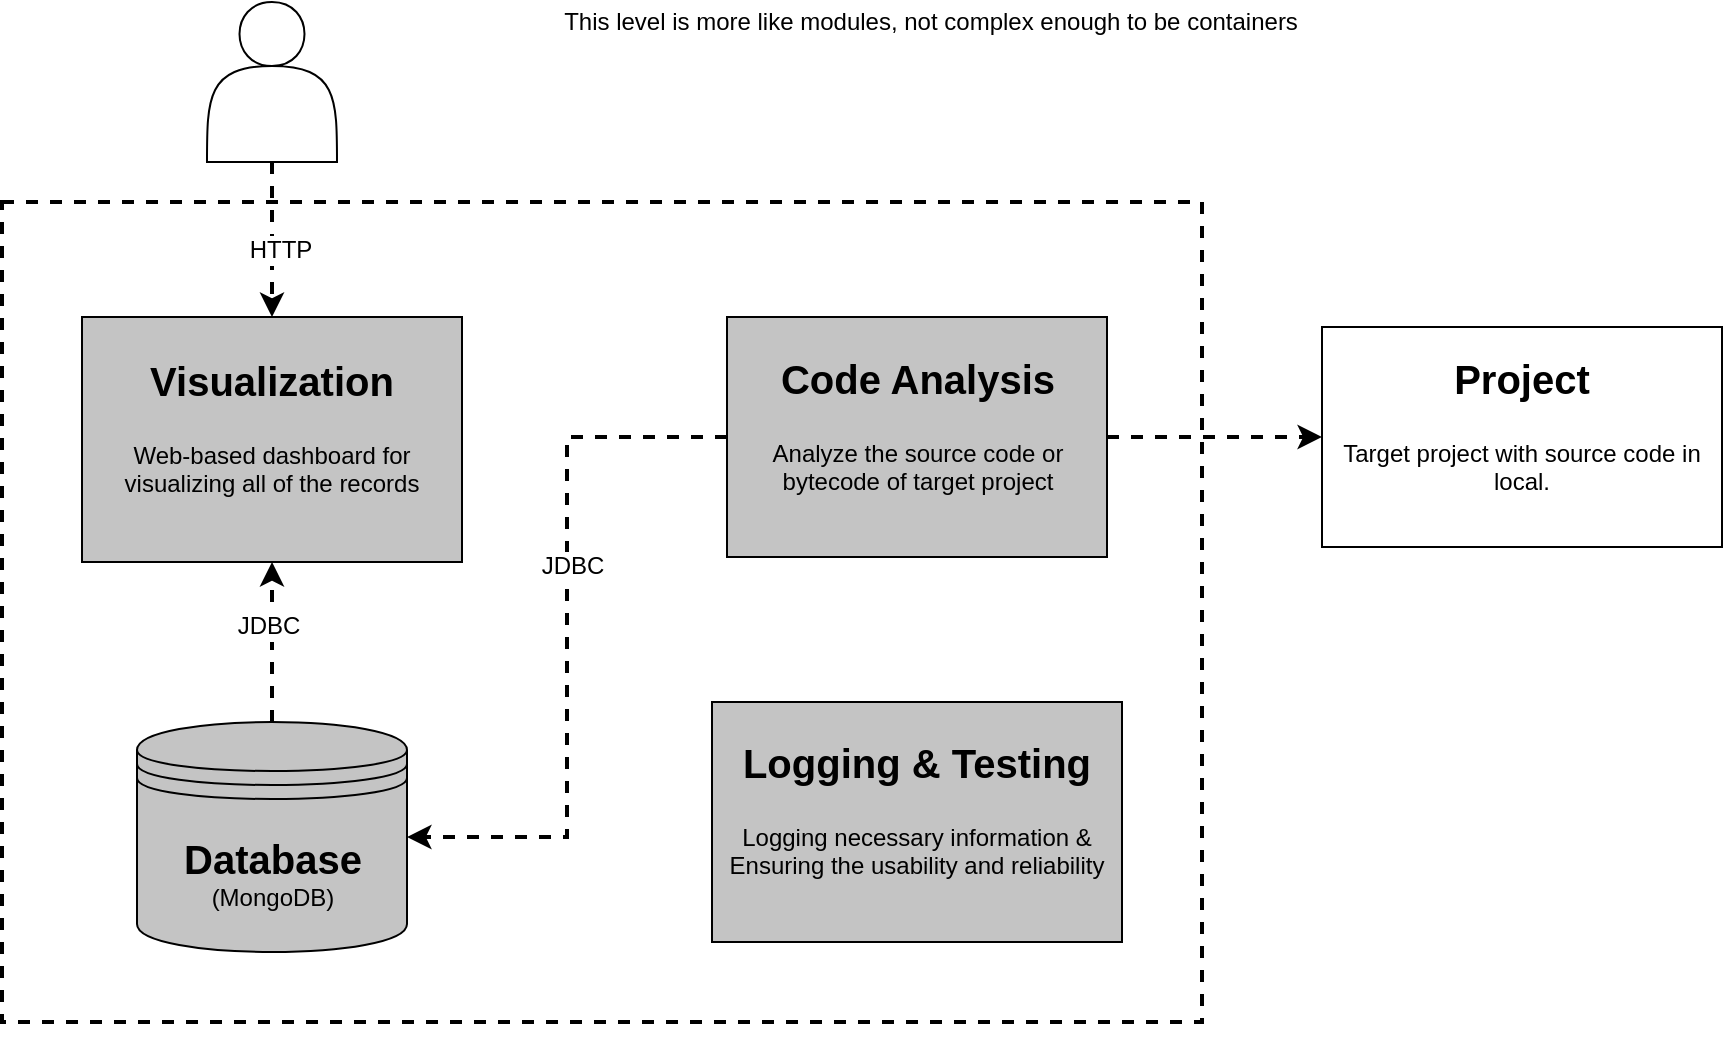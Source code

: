 <mxfile version="13.0.2" type="github">
  <diagram id="dNWjIwWV6qVoutDSILdy" name="Page-1">
    <mxGraphModel dx="1173" dy="843" grid="1" gridSize="10" guides="1" tooltips="1" connect="1" arrows="1" fold="1" page="1" pageScale="1" pageWidth="827" pageHeight="1169" math="0" shadow="0">
      <root>
        <mxCell id="0" />
        <mxCell id="1" parent="0" />
        <mxCell id="BRAPg4JaBt1k5gkRH2IH-35" value="" style="rounded=0;whiteSpace=wrap;html=1;fillColor=none;strokeColor=#000000;strokeWidth=2;shadow=0;fontSize=12;fontColor=#000000;align=center;dashed=1;" vertex="1" parent="1">
          <mxGeometry x="140" y="130" width="600" height="410" as="geometry" />
        </mxCell>
        <mxCell id="BRAPg4JaBt1k5gkRH2IH-32" style="rounded=0;orthogonalLoop=1;jettySize=auto;html=1;exitX=0.5;exitY=1;exitDx=0;exitDy=0;entryX=0.5;entryY=0;entryDx=0;entryDy=0;fontSize=12;fontColor=#000000;dashed=1;strokeWidth=2;" edge="1" parent="1" source="BRAPg4JaBt1k5gkRH2IH-5" target="BRAPg4JaBt1k5gkRH2IH-17">
          <mxGeometry relative="1" as="geometry" />
        </mxCell>
        <mxCell id="BRAPg4JaBt1k5gkRH2IH-38" value="HTTP" style="edgeLabel;html=1;align=center;verticalAlign=middle;resizable=0;points=[];fontSize=12;fontColor=#000000;" vertex="1" connectable="0" parent="BRAPg4JaBt1k5gkRH2IH-32">
          <mxGeometry x="0.14" y="4" relative="1" as="geometry">
            <mxPoint as="offset" />
          </mxGeometry>
        </mxCell>
        <mxCell id="BRAPg4JaBt1k5gkRH2IH-5" value="" style="shape=actor;whiteSpace=wrap;html=1;strokeColor=#000000;" vertex="1" parent="1">
          <mxGeometry x="242.5" y="30" width="65" height="80" as="geometry" />
        </mxCell>
        <mxCell id="BRAPg4JaBt1k5gkRH2IH-27" style="edgeStyle=orthogonalEdgeStyle;rounded=0;orthogonalLoop=1;jettySize=auto;html=1;exitX=1;exitY=0.5;exitDx=0;exitDy=0;entryX=0;entryY=0.5;entryDx=0;entryDy=0;fontSize=12;fontColor=#000000;strokeWidth=2;dashed=1;" edge="1" parent="1" source="BRAPg4JaBt1k5gkRH2IH-13" target="BRAPg4JaBt1k5gkRH2IH-20">
          <mxGeometry relative="1" as="geometry" />
        </mxCell>
        <mxCell id="BRAPg4JaBt1k5gkRH2IH-45" style="edgeStyle=orthogonalEdgeStyle;rounded=0;orthogonalLoop=1;jettySize=auto;html=1;exitX=0;exitY=0.5;exitDx=0;exitDy=0;entryX=1;entryY=0.5;entryDx=0;entryDy=0;shadow=0;dashed=1;strokeWidth=2;fontSize=12;fontColor=#000000;" edge="1" parent="1" source="BRAPg4JaBt1k5gkRH2IH-13" target="BRAPg4JaBt1k5gkRH2IH-25">
          <mxGeometry relative="1" as="geometry" />
        </mxCell>
        <mxCell id="BRAPg4JaBt1k5gkRH2IH-47" value="JDBC" style="edgeLabel;html=1;align=center;verticalAlign=middle;resizable=0;points=[];fontSize=12;fontColor=#000000;" vertex="1" connectable="0" parent="BRAPg4JaBt1k5gkRH2IH-45">
          <mxGeometry x="-0.201" y="2" relative="1" as="geometry">
            <mxPoint as="offset" />
          </mxGeometry>
        </mxCell>
        <mxCell id="BRAPg4JaBt1k5gkRH2IH-13" value="&lt;h1&gt;&lt;font style=&quot;font-size: 20px&quot;&gt;Code Analysis&lt;/font&gt;&lt;/h1&gt;&lt;p&gt;Analyze the source code or bytecode of target project&lt;/p&gt;" style="text;html=1;strokeColor=#000000;fillColor=#C4C4C4;spacing=5;spacingTop=-20;whiteSpace=wrap;overflow=hidden;rounded=0;verticalAlign=middle;horizontal=1;align=center;labelPosition=center;verticalLabelPosition=middle;shadow=0;" vertex="1" parent="1">
          <mxGeometry x="502.5" y="187.5" width="190" height="120" as="geometry" />
        </mxCell>
        <mxCell id="BRAPg4JaBt1k5gkRH2IH-17" value="&lt;h1&gt;&lt;font style=&quot;font-size: 20px&quot;&gt;Visualization&lt;br&gt;&lt;/font&gt;&lt;/h1&gt;&lt;p&gt;Web-based dashboard for visualizing all of the records&lt;/p&gt;" style="text;html=1;strokeColor=#000000;fillColor=#C4C4C4;spacing=5;spacingTop=-20;whiteSpace=wrap;overflow=hidden;rounded=0;verticalAlign=middle;horizontal=1;align=center;labelPosition=center;verticalLabelPosition=middle;shadow=0;" vertex="1" parent="1">
          <mxGeometry x="180" y="187.5" width="190" height="122.5" as="geometry" />
        </mxCell>
        <mxCell id="BRAPg4JaBt1k5gkRH2IH-19" value="&lt;h1&gt;&lt;font style=&quot;font-size: 20px&quot;&gt;Logging &amp;amp; Testing&lt;/font&gt;&lt;/h1&gt;&lt;p&gt;Logging necessary information &amp;amp; Ensuring the usability and reliability&lt;/p&gt;" style="text;html=1;strokeColor=#000000;fillColor=#C4C4C4;spacing=5;spacingTop=-20;whiteSpace=wrap;overflow=hidden;rounded=0;verticalAlign=middle;horizontal=1;align=center;labelPosition=center;verticalLabelPosition=middle;shadow=0;" vertex="1" parent="1">
          <mxGeometry x="495" y="380" width="205" height="120" as="geometry" />
        </mxCell>
        <mxCell id="BRAPg4JaBt1k5gkRH2IH-20" value="&lt;h1&gt;&lt;font style=&quot;font-size: 20px&quot;&gt;Project&lt;/font&gt;&lt;/h1&gt;&lt;p&gt;Target project with source code in local.&lt;/p&gt;" style="text;html=1;strokeColor=#000000;fillColor=#ffffff;spacing=5;spacingTop=-20;whiteSpace=wrap;overflow=hidden;rounded=0;verticalAlign=middle;horizontal=1;align=center;labelPosition=center;verticalLabelPosition=middle;" vertex="1" parent="1">
          <mxGeometry x="800" y="192.5" width="200" height="110" as="geometry" />
        </mxCell>
        <mxCell id="BRAPg4JaBt1k5gkRH2IH-46" style="edgeStyle=orthogonalEdgeStyle;rounded=0;orthogonalLoop=1;jettySize=auto;html=1;exitX=0.5;exitY=0;exitDx=0;exitDy=0;entryX=0.5;entryY=1;entryDx=0;entryDy=0;shadow=0;dashed=1;strokeWidth=2;fontSize=12;fontColor=#000000;" edge="1" parent="1" source="BRAPg4JaBt1k5gkRH2IH-25" target="BRAPg4JaBt1k5gkRH2IH-17">
          <mxGeometry relative="1" as="geometry" />
        </mxCell>
        <mxCell id="BRAPg4JaBt1k5gkRH2IH-48" value="JDBC" style="edgeLabel;html=1;align=center;verticalAlign=middle;resizable=0;points=[];fontSize=12;fontColor=#000000;" vertex="1" connectable="0" parent="BRAPg4JaBt1k5gkRH2IH-46">
          <mxGeometry x="0.234" y="2" relative="1" as="geometry">
            <mxPoint y="1" as="offset" />
          </mxGeometry>
        </mxCell>
        <mxCell id="BRAPg4JaBt1k5gkRH2IH-25" value="&lt;font&gt;&lt;b style=&quot;font-size: 20px&quot;&gt;Database&lt;/b&gt;&lt;br&gt;&lt;font style=&quot;font-size: 12px&quot;&gt;(MongoDB)&lt;/font&gt;&lt;br&gt;&lt;/font&gt;" style="shape=datastore;whiteSpace=wrap;html=1;strokeColor=#000000;fillColor=#C4C4C4;fontSize=12;align=center;shadow=0;" vertex="1" parent="1">
          <mxGeometry x="207.5" y="390" width="135" height="115" as="geometry" />
        </mxCell>
        <mxCell id="BRAPg4JaBt1k5gkRH2IH-40" style="edgeStyle=none;rounded=0;orthogonalLoop=1;jettySize=auto;html=1;exitX=0.5;exitY=1;exitDx=0;exitDy=0;shadow=0;dashed=1;dashPattern=1 1;strokeWidth=1;fontSize=12;fontColor=#000000;" edge="1" parent="1" source="BRAPg4JaBt1k5gkRH2IH-35" target="BRAPg4JaBt1k5gkRH2IH-35">
          <mxGeometry relative="1" as="geometry" />
        </mxCell>
        <mxCell id="BRAPg4JaBt1k5gkRH2IH-41" style="edgeStyle=none;rounded=0;orthogonalLoop=1;jettySize=auto;html=1;exitX=0.5;exitY=1;exitDx=0;exitDy=0;shadow=0;dashed=1;dashPattern=1 1;strokeWidth=1;fontSize=12;fontColor=#000000;" edge="1" parent="1" source="BRAPg4JaBt1k5gkRH2IH-35" target="BRAPg4JaBt1k5gkRH2IH-35">
          <mxGeometry relative="1" as="geometry" />
        </mxCell>
        <mxCell id="BRAPg4JaBt1k5gkRH2IH-49" value="This level is more like modules, not complex enough to be containers" style="text;html=1;align=center;verticalAlign=middle;resizable=0;points=[];autosize=1;fontSize=12;fontColor=#000000;" vertex="1" parent="1">
          <mxGeometry x="414" y="30" width="380" height="20" as="geometry" />
        </mxCell>
      </root>
    </mxGraphModel>
  </diagram>
</mxfile>
